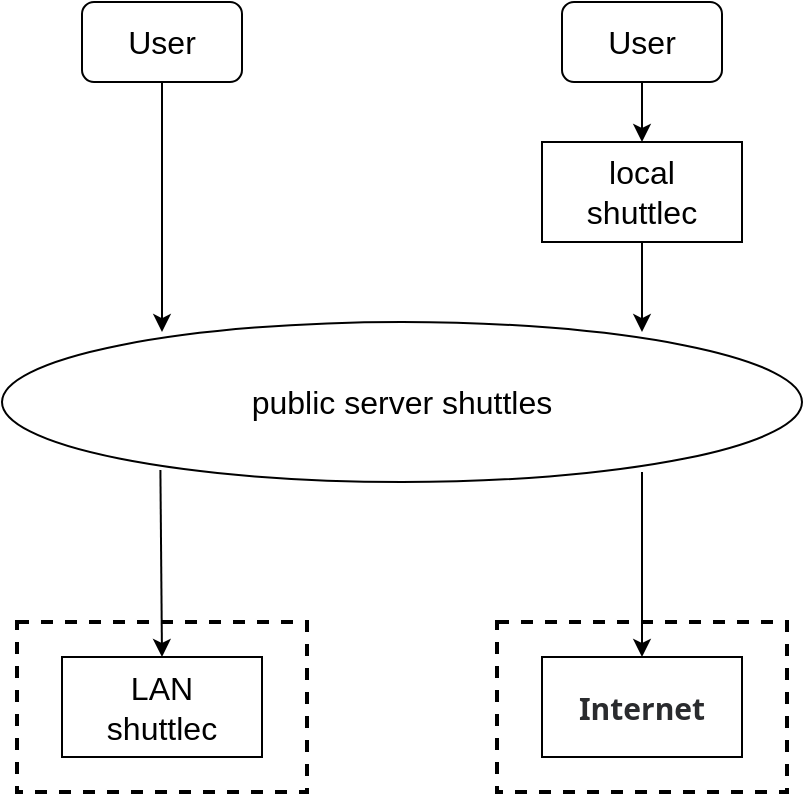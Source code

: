 <mxfile version="20.3.0" type="github">
  <diagram id="hU7BBDqZltjXhxAGPMQg" name="第 1 页">
    <mxGraphModel dx="1426" dy="769" grid="1" gridSize="10" guides="1" tooltips="1" connect="1" arrows="1" fold="1" page="1" pageScale="1" pageWidth="827" pageHeight="1169" math="0" shadow="0">
      <root>
        <mxCell id="0" />
        <mxCell id="1" parent="0" />
        <mxCell id="9xgh8_ZZXLydUJ5y8Bj--1" value="User" style="rounded=1;whiteSpace=wrap;html=1;fontSize=16;" vertex="1" parent="1">
          <mxGeometry x="160" y="120" width="80" height="40" as="geometry" />
        </mxCell>
        <mxCell id="9xgh8_ZZXLydUJ5y8Bj--3" value="public server shuttles" style="ellipse;whiteSpace=wrap;html=1;fontSize=16;" vertex="1" parent="1">
          <mxGeometry x="120" y="280" width="400" height="80" as="geometry" />
        </mxCell>
        <mxCell id="9xgh8_ZZXLydUJ5y8Bj--4" value="User" style="rounded=1;whiteSpace=wrap;html=1;fontSize=16;" vertex="1" parent="1">
          <mxGeometry x="400" y="120" width="80" height="40" as="geometry" />
        </mxCell>
        <mxCell id="9xgh8_ZZXLydUJ5y8Bj--5" value="local&lt;br&gt;shuttlec" style="rounded=0;whiteSpace=wrap;html=1;fontSize=16;" vertex="1" parent="1">
          <mxGeometry x="390" y="190" width="100" height="50" as="geometry" />
        </mxCell>
        <mxCell id="9xgh8_ZZXLydUJ5y8Bj--6" value="" style="rounded=0;whiteSpace=wrap;html=1;fontSize=16;dashed=1;strokeWidth=2;" vertex="1" parent="1">
          <mxGeometry x="127.5" y="430" width="145" height="85" as="geometry" />
        </mxCell>
        <mxCell id="9xgh8_ZZXLydUJ5y8Bj--7" value="LAN&lt;br&gt;shuttlec" style="rounded=0;whiteSpace=wrap;html=1;fontSize=16;" vertex="1" parent="1">
          <mxGeometry x="150" y="447.5" width="100" height="50" as="geometry" />
        </mxCell>
        <mxCell id="9xgh8_ZZXLydUJ5y8Bj--8" value="" style="rounded=0;whiteSpace=wrap;html=1;fontSize=16;dashed=1;strokeWidth=2;" vertex="1" parent="1">
          <mxGeometry x="367.5" y="430" width="145" height="85" as="geometry" />
        </mxCell>
        <mxCell id="9xgh8_ZZXLydUJ5y8Bj--9" value="&lt;span style=&quot;caret-color: rgb(42, 43, 46); color: rgb(42, 43, 46); font-family: &amp;quot;PingFang SC&amp;quot;, &amp;quot;Segoe UI&amp;quot;, Arial, &amp;quot;Microsoft YaHei&amp;quot;, 微软雅黑, 宋体, &amp;quot;Malgun Gothic&amp;quot;, sans-serif; font-size: 15px; font-weight: 600; text-align: left; text-size-adjust: auto; background-color: rgb(255, 255, 255);&quot;&gt;Internet&lt;/span&gt;" style="rounded=0;whiteSpace=wrap;html=1;fontSize=16;" vertex="1" parent="1">
          <mxGeometry x="390" y="447.5" width="100" height="50" as="geometry" />
        </mxCell>
        <mxCell id="9xgh8_ZZXLydUJ5y8Bj--10" value="" style="endArrow=classic;html=1;rounded=0;fontSize=16;exitX=0.5;exitY=1;exitDx=0;exitDy=0;entryX=0.2;entryY=0.063;entryDx=0;entryDy=0;entryPerimeter=0;" edge="1" parent="1" source="9xgh8_ZZXLydUJ5y8Bj--1" target="9xgh8_ZZXLydUJ5y8Bj--3">
          <mxGeometry width="50" height="50" relative="1" as="geometry">
            <mxPoint x="390" y="420" as="sourcePoint" />
            <mxPoint x="200" y="280" as="targetPoint" />
          </mxGeometry>
        </mxCell>
        <mxCell id="9xgh8_ZZXLydUJ5y8Bj--11" value="" style="endArrow=classic;html=1;rounded=0;fontSize=16;exitX=0.5;exitY=1;exitDx=0;exitDy=0;entryX=0.5;entryY=0;entryDx=0;entryDy=0;" edge="1" parent="1" source="9xgh8_ZZXLydUJ5y8Bj--4" target="9xgh8_ZZXLydUJ5y8Bj--5">
          <mxGeometry width="50" height="50" relative="1" as="geometry">
            <mxPoint x="210" y="170" as="sourcePoint" />
            <mxPoint x="209.2" y="300" as="targetPoint" />
          </mxGeometry>
        </mxCell>
        <mxCell id="9xgh8_ZZXLydUJ5y8Bj--12" value="" style="endArrow=classic;html=1;rounded=0;fontSize=16;exitX=0.5;exitY=1;exitDx=0;exitDy=0;entryX=0.8;entryY=0.063;entryDx=0;entryDy=0;entryPerimeter=0;" edge="1" parent="1" source="9xgh8_ZZXLydUJ5y8Bj--5" target="9xgh8_ZZXLydUJ5y8Bj--3">
          <mxGeometry width="50" height="50" relative="1" as="geometry">
            <mxPoint x="450" y="170" as="sourcePoint" />
            <mxPoint x="450" y="200" as="targetPoint" />
          </mxGeometry>
        </mxCell>
        <mxCell id="9xgh8_ZZXLydUJ5y8Bj--13" value="" style="endArrow=classic;html=1;rounded=0;fontSize=16;exitX=0.198;exitY=0.925;exitDx=0;exitDy=0;entryX=0.5;entryY=0;entryDx=0;entryDy=0;exitPerimeter=0;" edge="1" parent="1" source="9xgh8_ZZXLydUJ5y8Bj--3" target="9xgh8_ZZXLydUJ5y8Bj--7">
          <mxGeometry width="50" height="50" relative="1" as="geometry">
            <mxPoint x="210" y="170" as="sourcePoint" />
            <mxPoint x="210" y="295.04" as="targetPoint" />
          </mxGeometry>
        </mxCell>
        <mxCell id="9xgh8_ZZXLydUJ5y8Bj--14" value="" style="endArrow=classic;html=1;rounded=0;fontSize=16;exitX=0.8;exitY=0.938;exitDx=0;exitDy=0;entryX=0.5;entryY=0;entryDx=0;entryDy=0;exitPerimeter=0;" edge="1" parent="1" source="9xgh8_ZZXLydUJ5y8Bj--3" target="9xgh8_ZZXLydUJ5y8Bj--9">
          <mxGeometry width="50" height="50" relative="1" as="geometry">
            <mxPoint x="209.2" y="364" as="sourcePoint" />
            <mxPoint x="210" y="457.5" as="targetPoint" />
          </mxGeometry>
        </mxCell>
      </root>
    </mxGraphModel>
  </diagram>
</mxfile>
